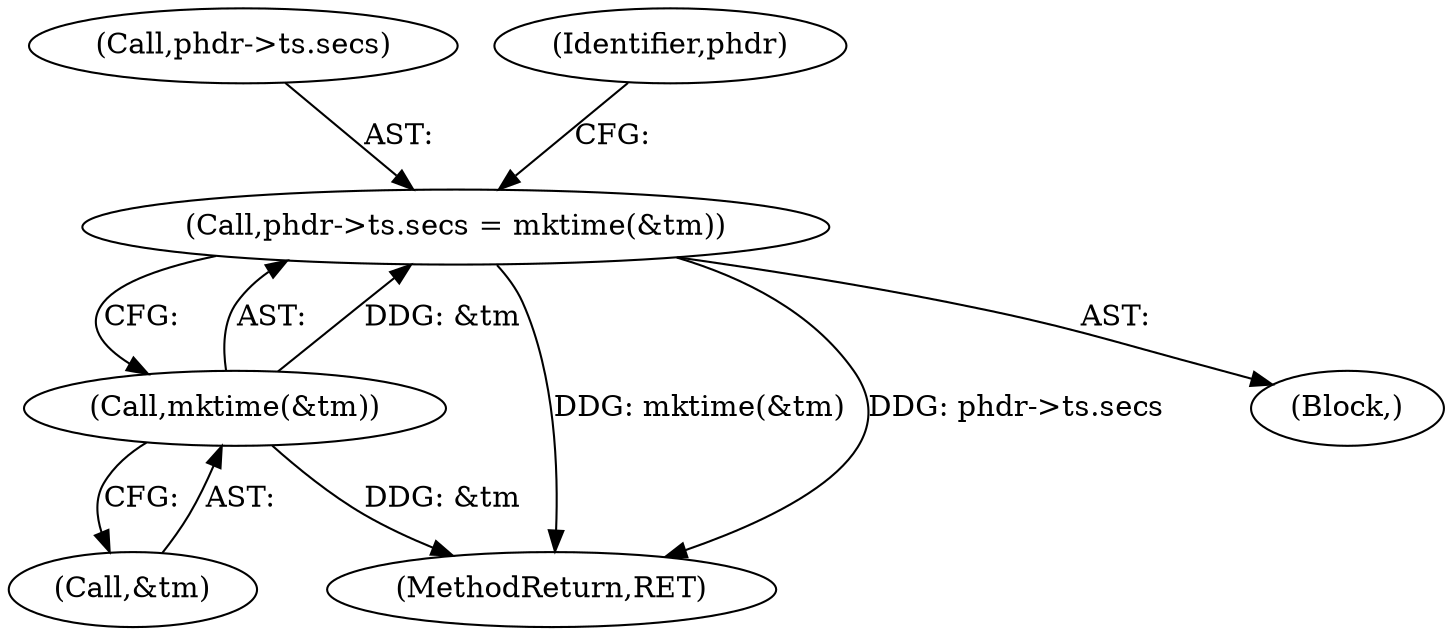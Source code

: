 digraph "0_wireshark_a66628e425db725df1ac52a3c573a03357060ddd@pointer" {
"1000370" [label="(Call,phdr->ts.secs = mktime(&tm))"];
"1000376" [label="(Call,mktime(&tm))"];
"1000370" [label="(Call,phdr->ts.secs = mktime(&tm))"];
"1000697" [label="(MethodReturn,RET)"];
"1000371" [label="(Call,phdr->ts.secs)"];
"1000382" [label="(Identifier,phdr)"];
"1000377" [label="(Call,&tm)"];
"1000113" [label="(Block,)"];
"1000376" [label="(Call,mktime(&tm))"];
"1000370" -> "1000113"  [label="AST: "];
"1000370" -> "1000376"  [label="CFG: "];
"1000371" -> "1000370"  [label="AST: "];
"1000376" -> "1000370"  [label="AST: "];
"1000382" -> "1000370"  [label="CFG: "];
"1000370" -> "1000697"  [label="DDG: mktime(&tm)"];
"1000370" -> "1000697"  [label="DDG: phdr->ts.secs"];
"1000376" -> "1000370"  [label="DDG: &tm"];
"1000376" -> "1000377"  [label="CFG: "];
"1000377" -> "1000376"  [label="AST: "];
"1000376" -> "1000697"  [label="DDG: &tm"];
}
